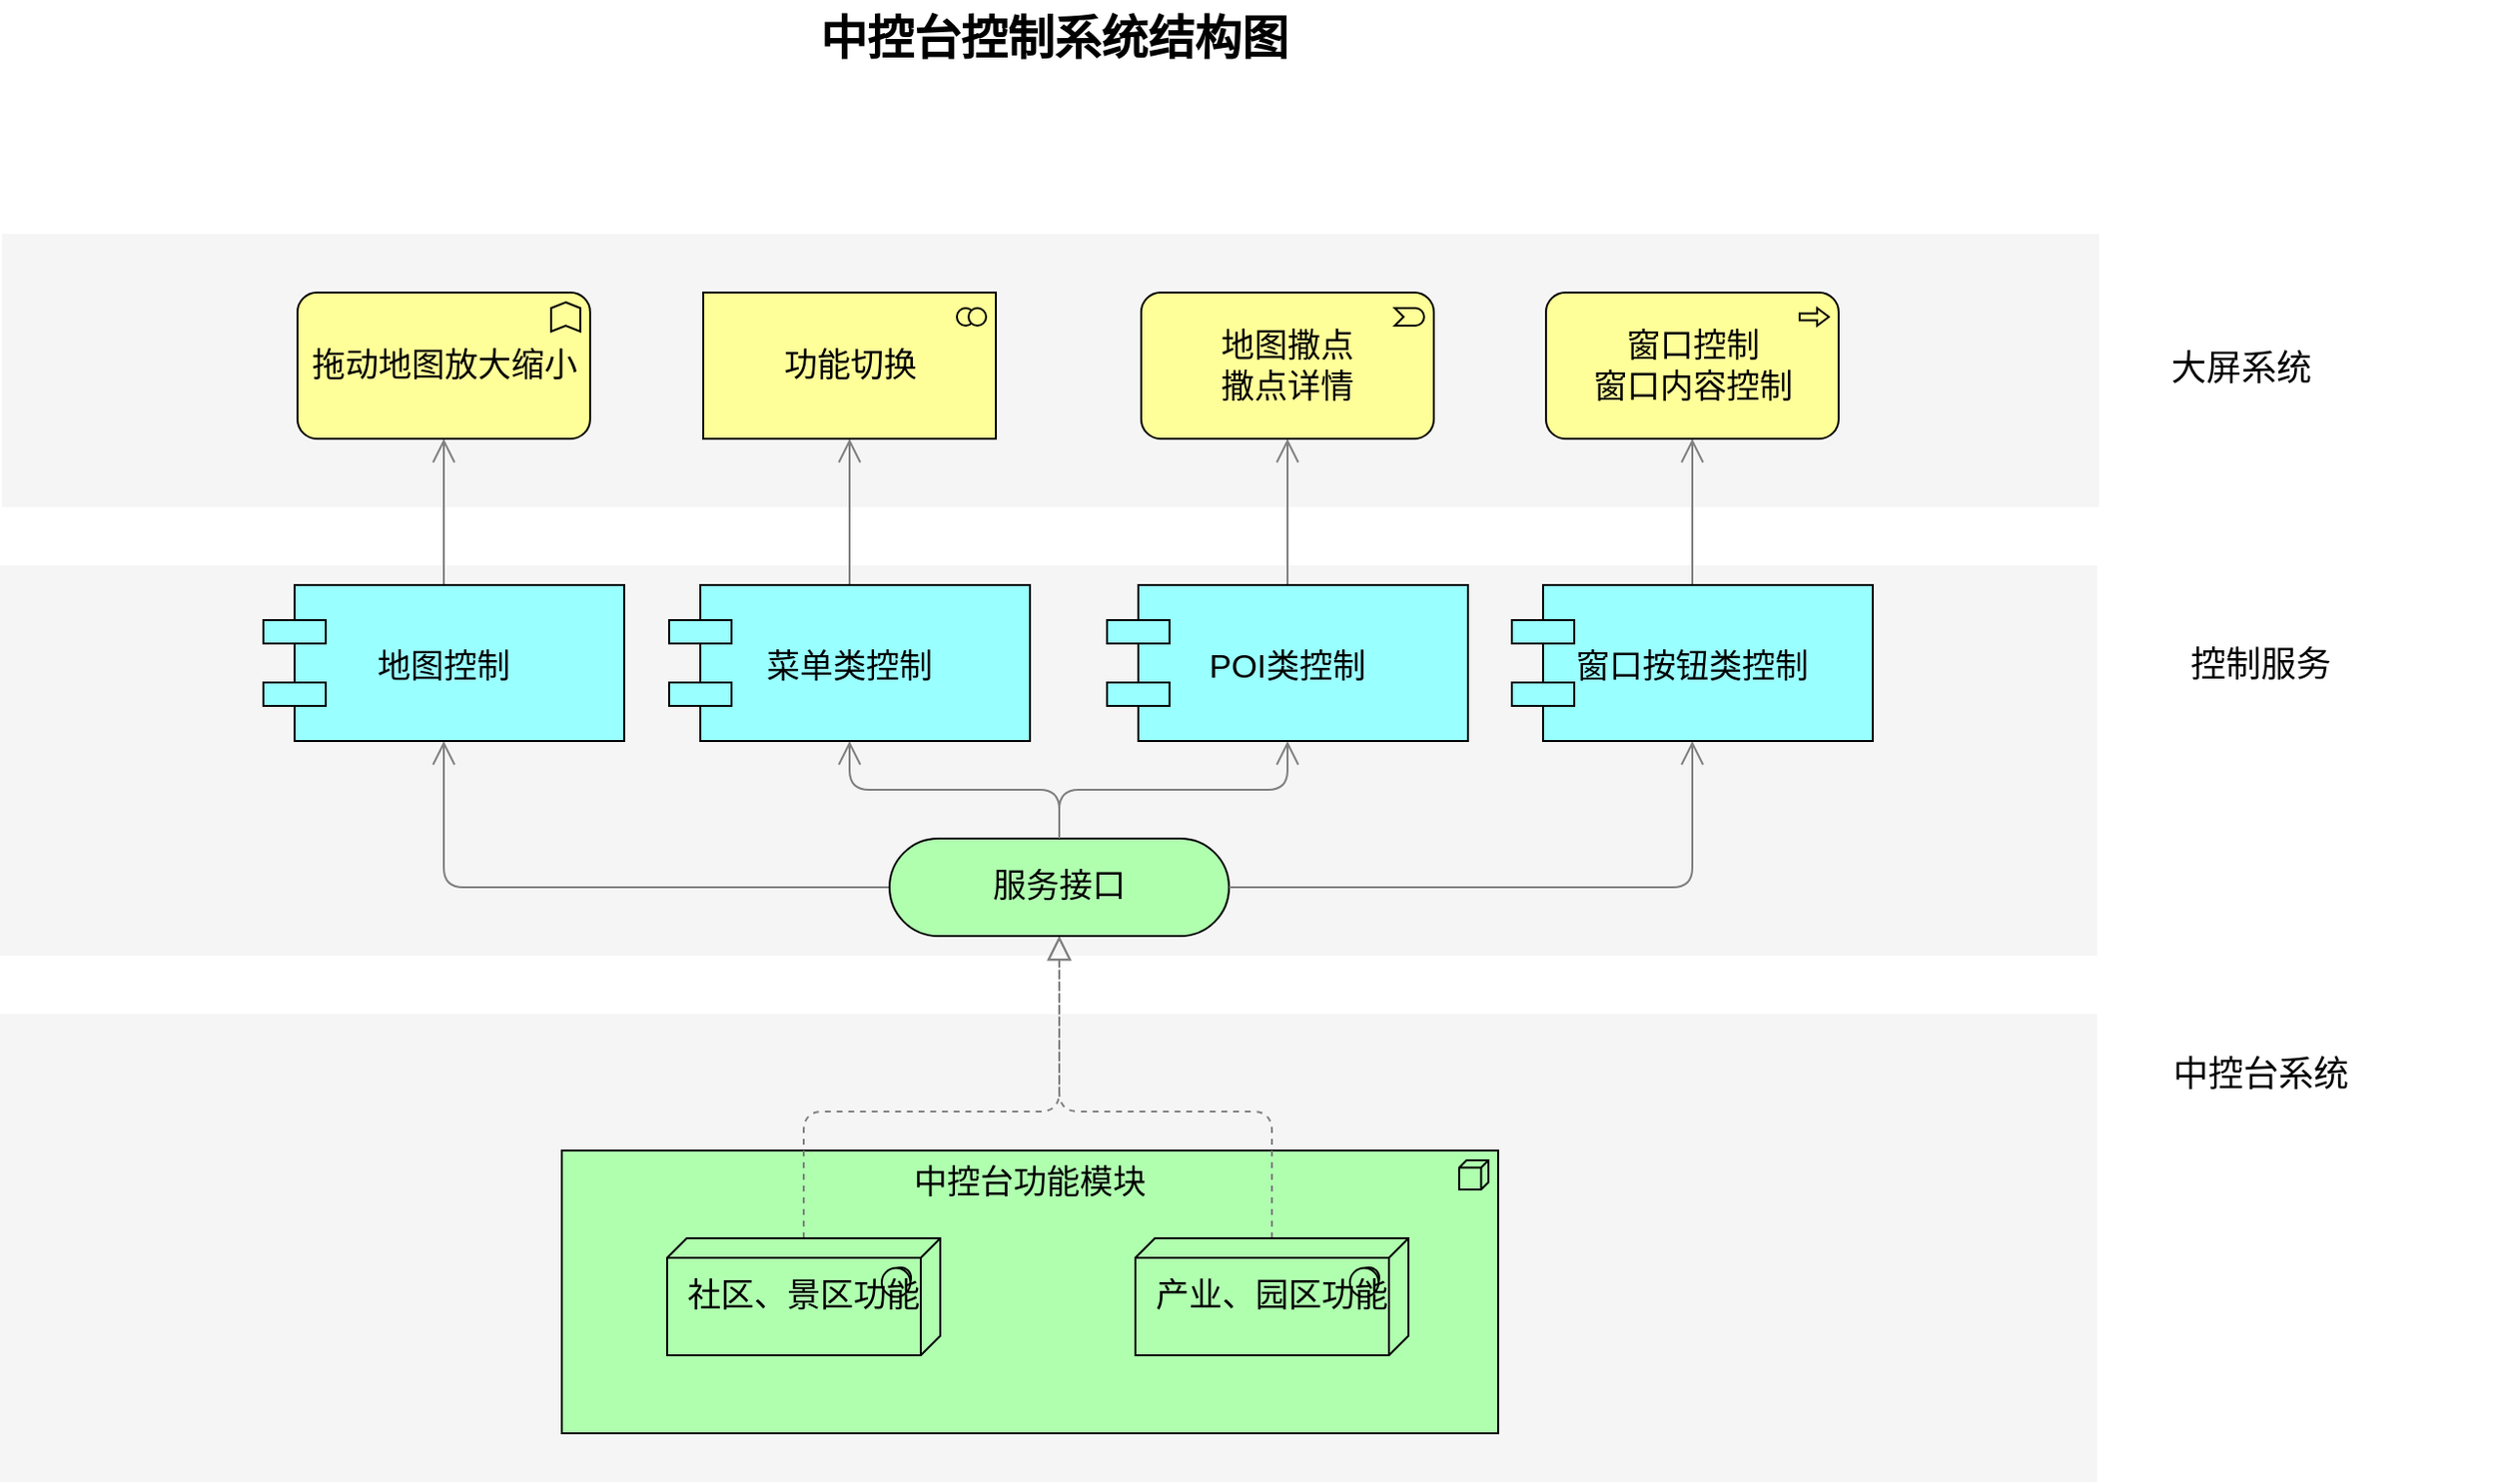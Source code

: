 <mxfile version="10.7.7" type="github"><diagram name="Page-1" id="44bbcf24-548e-d532-59d3-359de5b44cbb"><mxGraphModel dx="1575" dy="952" grid="1" gridSize="10" guides="1" tooltips="1" connect="1" arrows="1" fold="1" page="1" pageScale="1.5" pageWidth="1169" pageHeight="826" background="none" math="0" shadow="0"><root><mxCell id="0" style=";html=1;"/><mxCell id="1" style=";html=1;" parent="0"/><mxCell id="6eae4fabf1afb631-36" value="" style="whiteSpace=wrap;html=1;strokeColor=none;strokeWidth=1;fillColor=#f5f5f5;fontSize=14;" parent="1" vertex="1"><mxGeometry x="80" y="560" width="1075" height="240" as="geometry"/></mxCell><mxCell id="6eae4fabf1afb631-35" value="" style="whiteSpace=wrap;html=1;strokeColor=none;strokeWidth=1;fillColor=#f5f5f5;fontSize=14;" parent="1" vertex="1"><mxGeometry x="80" y="330" width="1075" height="200" as="geometry"/></mxCell><mxCell id="6eae4fabf1afb631-34" value="" style="whiteSpace=wrap;html=1;strokeColor=none;strokeWidth=1;fillColor=#f5f5f5;fontSize=14;" parent="1" vertex="1"><mxGeometry x="81" y="160" width="1075" height="140" as="geometry"/></mxCell><mxCell id="6eae4fabf1afb631-4" value="中控台功能模块" style="html=1;whiteSpace=wrap;fillColor=#AFFFAF;strokeColor=#000000;shape=mxgraph.archimate3.application;appType=node;archiType=square;fontSize=17;verticalAlign=top;" parent="1" vertex="1"><mxGeometry x="368" y="630" width="480" height="145" as="geometry"/></mxCell><mxCell id="6eae4fabf1afb631-13" style="edgeStyle=orthogonalEdgeStyle;rounded=1;elbow=vertical;html=1;startSize=10;endArrow=block;endFill=0;endSize=10;jettySize=auto;orthogonalLoop=1;strokeColor=#808080;fontSize=14;dashed=1;" parent="1" source="6eae4fabf1afb631-2" target="6eae4fabf1afb631-5" edge="1"><mxGeometry relative="1" as="geometry"><Array as="points"><mxPoint x="492" y="610"/><mxPoint x="623" y="610"/></Array></mxGeometry></mxCell><mxCell id="6eae4fabf1afb631-2" value="社区、景区功能" style="html=1;whiteSpace=wrap;fillColor=#AFFFAF;strokeColor=#000000;shape=mxgraph.archimate3.tech;techType=sysSw;fontSize=17;" parent="1" vertex="1"><mxGeometry x="422" y="675" width="140" height="60" as="geometry"/></mxCell><mxCell id="6eae4fabf1afb631-14" style="edgeStyle=orthogonalEdgeStyle;rounded=1;elbow=vertical;html=1;startSize=10;endArrow=block;endFill=0;endSize=10;jettySize=auto;orthogonalLoop=1;strokeColor=#808080;fontSize=14;dashed=1;entryX=0.5;entryY=1;entryDx=0;entryDy=0;entryPerimeter=0;" parent="1" source="6eae4fabf1afb631-3" edge="1" target="6eae4fabf1afb631-5"><mxGeometry relative="1" as="geometry"><mxPoint x="640" y="560.0" as="targetPoint"/><Array as="points"><mxPoint x="732" y="610"/><mxPoint x="623" y="610"/></Array></mxGeometry></mxCell><mxCell id="6eae4fabf1afb631-3" value="&lt;div style=&quot;font-size: 17px;&quot;&gt;产业、园区功能&lt;/div&gt;" style="html=1;whiteSpace=wrap;fillColor=#AFFFAF;strokeColor=#000000;shape=mxgraph.archimate3.tech;techType=sysSw;fontSize=17;" parent="1" vertex="1"><mxGeometry x="662" y="675" width="140" height="60" as="geometry"/></mxCell><mxCell id="6eae4fabf1afb631-19" style="edgeStyle=orthogonalEdgeStyle;rounded=1;elbow=vertical;html=1;startSize=10;endArrow=open;endFill=0;endSize=10;jettySize=auto;orthogonalLoop=1;strokeColor=#808080;fontSize=14;" parent="1" source="6eae4fabf1afb631-5" target="6eae4fabf1afb631-10" edge="1"><mxGeometry relative="1" as="geometry"/></mxCell><mxCell id="6eae4fabf1afb631-20" style="rounded=1;elbow=vertical;html=1;startSize=10;endArrow=open;endFill=0;endSize=10;jettySize=auto;orthogonalLoop=1;strokeColor=#808080;fontSize=14;entryX=0.5;entryY=1;exitX=0.265;exitY=0.007;exitPerimeter=0;edgeStyle=orthogonalEdgeStyle;entryDx=0;entryDy=0;" parent="1" source="6eae4fabf1afb631-5" target="6eae4fabf1afb631-8" edge="1"><mxGeometry relative="1" as="geometry"><Array as="points"><mxPoint x="582" y="495"/><mxPoint x="308" y="495"/></Array></mxGeometry></mxCell><mxCell id="6eae4fabf1afb631-5" value="服务接口" style="html=1;whiteSpace=wrap;fillColor=#AFFFAF;strokeColor=#000000;shape=mxgraph.archimate3.service;fontSize=17;" parent="1" vertex="1"><mxGeometry x="536" y="470" width="174" height="50" as="geometry"/></mxCell><mxCell id="6eae4fabf1afb631-15" style="rounded=1;elbow=vertical;html=1;startSize=10;endArrow=open;endFill=0;endSize=10;jettySize=auto;orthogonalLoop=1;strokeColor=#808080;fontSize=14;edgeStyle=orthogonalEdgeStyle;" parent="1" source="6eae4fabf1afb631-5" target="6eae4fabf1afb631-12" edge="1"><mxGeometry relative="1" as="geometry"><mxPoint x="715" y="530.0" as="sourcePoint"/></mxGeometry></mxCell><mxCell id="6eae4fabf1afb631-16" style="edgeStyle=orthogonalEdgeStyle;rounded=1;elbow=vertical;html=1;startSize=10;endArrow=open;endFill=0;endSize=10;jettySize=auto;orthogonalLoop=1;strokeColor=#808080;fontSize=14;entryX=0.5;entryY=1;" parent="1" source="6eae4fabf1afb631-5" target="6eae4fabf1afb631-11" edge="1"><mxGeometry relative="1" as="geometry"><mxPoint x="679.765" y="510.706" as="sourcePoint"/></mxGeometry></mxCell><mxCell id="6eae4fabf1afb631-25" style="edgeStyle=elbowEdgeStyle;rounded=1;elbow=vertical;html=1;startSize=10;endArrow=open;endFill=0;endSize=10;jettySize=auto;orthogonalLoop=1;strokeColor=#808080;fontSize=14;" parent="1" source="6eae4fabf1afb631-8" target="6eae4fabf1afb631-21" edge="1"><mxGeometry relative="1" as="geometry"/></mxCell><mxCell id="6eae4fabf1afb631-8" value="地图控制" style="shape=component;align=center;strokeColor=#000000;fillColor=#99ffff;gradientColor=none;fontSize=17;" parent="1" vertex="1"><mxGeometry x="215" y="340" width="185" height="80" as="geometry"/></mxCell><mxCell id="6eae4fabf1afb631-26" style="edgeStyle=elbowEdgeStyle;rounded=1;elbow=vertical;html=1;startSize=10;endArrow=open;endFill=0;endSize=10;jettySize=auto;orthogonalLoop=1;strokeColor=#808080;fontSize=14;" parent="1" source="6eae4fabf1afb631-10" target="6eae4fabf1afb631-22" edge="1"><mxGeometry relative="1" as="geometry"/></mxCell><mxCell id="6eae4fabf1afb631-10" value="菜单类控制" style="shape=component;align=center;strokeColor=#000000;fillColor=#99ffff;gradientColor=none;fontSize=17;" parent="1" vertex="1"><mxGeometry x="423" y="340" width="185" height="80" as="geometry"/></mxCell><mxCell id="6eae4fabf1afb631-27" style="edgeStyle=elbowEdgeStyle;rounded=1;elbow=vertical;html=1;startSize=10;endArrow=open;endFill=0;endSize=10;jettySize=auto;orthogonalLoop=1;strokeColor=#808080;fontSize=14;" parent="1" source="6eae4fabf1afb631-11" target="6eae4fabf1afb631-23" edge="1"><mxGeometry relative="1" as="geometry"/></mxCell><mxCell id="6eae4fabf1afb631-11" value="POI类控制" style="shape=component;align=center;strokeColor=#000000;fillColor=#99ffff;gradientColor=none;fontSize=17;" parent="1" vertex="1"><mxGeometry x="647.5" y="340" width="185" height="80" as="geometry"/></mxCell><mxCell id="6eae4fabf1afb631-28" style="edgeStyle=elbowEdgeStyle;rounded=1;elbow=vertical;html=1;startSize=10;endArrow=open;endFill=0;endSize=10;jettySize=auto;orthogonalLoop=1;strokeColor=#808080;fontSize=14;" parent="1" source="6eae4fabf1afb631-12" target="6eae4fabf1afb631-24" edge="1"><mxGeometry relative="1" as="geometry"/></mxCell><mxCell id="6eae4fabf1afb631-12" value="窗口按钮类控制" style="shape=component;align=center;strokeColor=#000000;fillColor=#99ffff;gradientColor=none;fontSize=17;" parent="1" vertex="1"><mxGeometry x="855" y="340" width="185" height="80" as="geometry"/></mxCell><mxCell id="6eae4fabf1afb631-21" value="拖动地图放大缩小" style="html=1;whiteSpace=wrap;fillColor=#ffff99;strokeColor=#000000;shape=mxgraph.archimate3.application;appType=func;archiType=rounded;fontSize=17;" parent="1" vertex="1"><mxGeometry x="232.5" y="190" width="150" height="75" as="geometry"/></mxCell><mxCell id="6eae4fabf1afb631-22" value="功能切换" style="html=1;whiteSpace=wrap;fillColor=#ffff99;strokeColor=#000000;shape=mxgraph.archimate3.application;appType=collab;archiType=square;fontSize=17;" parent="1" vertex="1"><mxGeometry x="440.5" y="190" width="150" height="75" as="geometry"/></mxCell><mxCell id="6eae4fabf1afb631-23" value="地图撒点&lt;br style=&quot;font-size: 17px;&quot;&gt;撒点详情&lt;br style=&quot;font-size: 17px;&quot;&gt;" style="html=1;whiteSpace=wrap;fillColor=#ffff99;strokeColor=#000000;shape=mxgraph.archimate3.application;appType=event;archiType=rounded;fontSize=17;" parent="1" vertex="1"><mxGeometry x="665" y="190" width="150" height="75" as="geometry"/></mxCell><mxCell id="6eae4fabf1afb631-24" value="窗口控制&lt;br style=&quot;font-size: 17px;&quot;&gt;窗口内容控制&lt;br style=&quot;font-size: 17px;&quot;&gt;" style="html=1;whiteSpace=wrap;fillColor=#ffff99;strokeColor=#000000;shape=mxgraph.archimate3.application;appType=proc;archiType=rounded;fontSize=17;" parent="1" vertex="1"><mxGeometry x="872.5" y="190" width="150" height="75" as="geometry"/></mxCell><mxCell id="6eae4fabf1afb631-29" value="中控台系统" style="text;html=1;strokeColor=none;fillColor=none;align=center;verticalAlign=middle;whiteSpace=wrap;fontSize=18;" parent="1" vertex="1"><mxGeometry x="1119" y="581" width="240" height="20" as="geometry"/></mxCell><mxCell id="6eae4fabf1afb631-30" value="控制服务" style="text;html=1;strokeColor=none;fillColor=none;align=center;verticalAlign=middle;whiteSpace=wrap;fontSize=18;" parent="1" vertex="1"><mxGeometry x="1119" y="371" width="240" height="20" as="geometry"/></mxCell><mxCell id="6eae4fabf1afb631-31" value="大屏系统" style="text;html=1;strokeColor=none;fillColor=none;align=center;verticalAlign=middle;whiteSpace=wrap;fontSize=18;" parent="1" vertex="1"><mxGeometry x="1109" y="219" width="240" height="20" as="geometry"/></mxCell><mxCell id="6eae4fabf1afb631-37" value="中控台控制系统结构图" style="text;strokeColor=none;fillColor=none;html=1;fontSize=24;fontStyle=1;verticalAlign=middle;align=center;" parent="1" vertex="1"><mxGeometry x="80" y="40" width="1080" height="40" as="geometry"/></mxCell></root></mxGraphModel></diagram></mxfile>